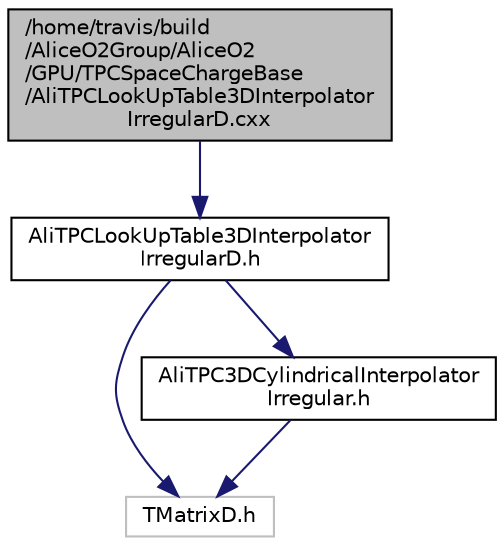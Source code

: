 digraph "/home/travis/build/AliceO2Group/AliceO2/GPU/TPCSpaceChargeBase/AliTPCLookUpTable3DInterpolatorIrregularD.cxx"
{
 // INTERACTIVE_SVG=YES
  bgcolor="transparent";
  edge [fontname="Helvetica",fontsize="10",labelfontname="Helvetica",labelfontsize="10"];
  node [fontname="Helvetica",fontsize="10",shape=record];
  Node1 [label="/home/travis/build\l/AliceO2Group/AliceO2\l/GPU/TPCSpaceChargeBase\l/AliTPCLookUpTable3DInterpolator\lIrregularD.cxx",height=0.2,width=0.4,color="black", fillcolor="grey75", style="filled", fontcolor="black"];
  Node1 -> Node2 [color="midnightblue",fontsize="10",style="solid",fontname="Helvetica"];
  Node2 [label="AliTPCLookUpTable3DInterpolator\lIrregularD.h",height=0.2,width=0.4,color="black",URL="$df/d79/AliTPCLookUpTable3DInterpolatorIrregularD_8h.html",tooltip="Wrap up look-up table with irregular grid. "];
  Node2 -> Node3 [color="midnightblue",fontsize="10",style="solid",fontname="Helvetica"];
  Node3 [label="TMatrixD.h",height=0.2,width=0.4,color="grey75"];
  Node2 -> Node4 [color="midnightblue",fontsize="10",style="solid",fontname="Helvetica"];
  Node4 [label="AliTPC3DCylindricalInterpolator\lIrregular.h",height=0.2,width=0.4,color="black",URL="$d9/d86/AliTPC3DCylindricalInterpolatorIrregular_8h.html",tooltip="Irregular grid interpolator for cylindrical coordinate with r,phi,z different coordinates RBF-based i..."];
  Node4 -> Node3 [color="midnightblue",fontsize="10",style="solid",fontname="Helvetica"];
}
